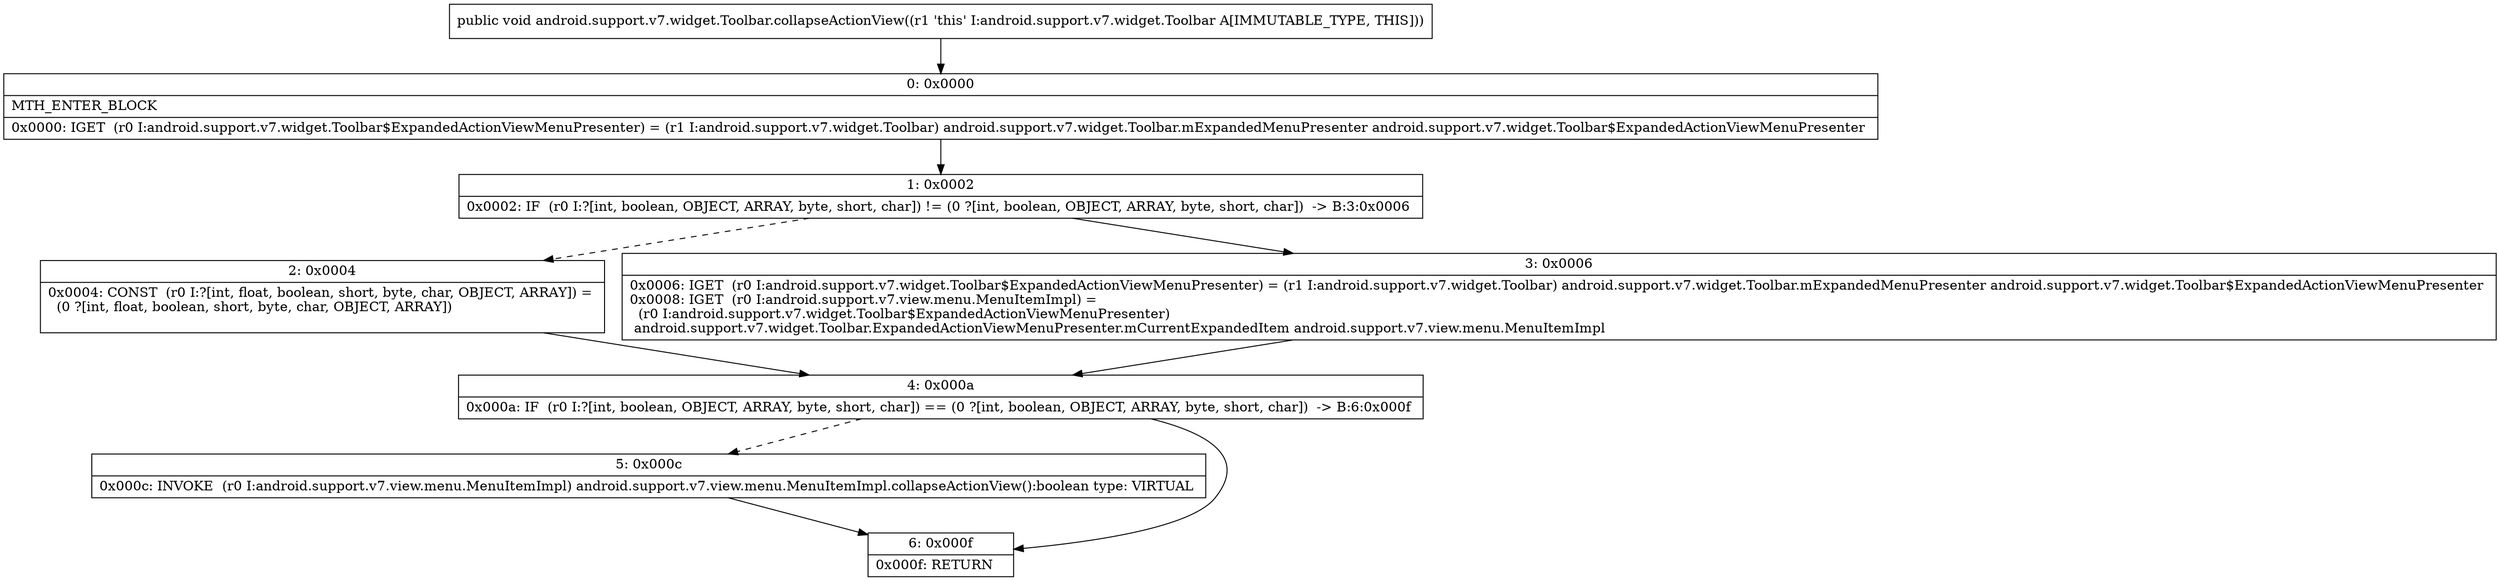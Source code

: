 digraph "CFG forandroid.support.v7.widget.Toolbar.collapseActionView()V" {
Node_0 [shape=record,label="{0\:\ 0x0000|MTH_ENTER_BLOCK\l|0x0000: IGET  (r0 I:android.support.v7.widget.Toolbar$ExpandedActionViewMenuPresenter) = (r1 I:android.support.v7.widget.Toolbar) android.support.v7.widget.Toolbar.mExpandedMenuPresenter android.support.v7.widget.Toolbar$ExpandedActionViewMenuPresenter \l}"];
Node_1 [shape=record,label="{1\:\ 0x0002|0x0002: IF  (r0 I:?[int, boolean, OBJECT, ARRAY, byte, short, char]) != (0 ?[int, boolean, OBJECT, ARRAY, byte, short, char])  \-\> B:3:0x0006 \l}"];
Node_2 [shape=record,label="{2\:\ 0x0004|0x0004: CONST  (r0 I:?[int, float, boolean, short, byte, char, OBJECT, ARRAY]) = \l  (0 ?[int, float, boolean, short, byte, char, OBJECT, ARRAY])\l \l}"];
Node_3 [shape=record,label="{3\:\ 0x0006|0x0006: IGET  (r0 I:android.support.v7.widget.Toolbar$ExpandedActionViewMenuPresenter) = (r1 I:android.support.v7.widget.Toolbar) android.support.v7.widget.Toolbar.mExpandedMenuPresenter android.support.v7.widget.Toolbar$ExpandedActionViewMenuPresenter \l0x0008: IGET  (r0 I:android.support.v7.view.menu.MenuItemImpl) = \l  (r0 I:android.support.v7.widget.Toolbar$ExpandedActionViewMenuPresenter)\l android.support.v7.widget.Toolbar.ExpandedActionViewMenuPresenter.mCurrentExpandedItem android.support.v7.view.menu.MenuItemImpl \l}"];
Node_4 [shape=record,label="{4\:\ 0x000a|0x000a: IF  (r0 I:?[int, boolean, OBJECT, ARRAY, byte, short, char]) == (0 ?[int, boolean, OBJECT, ARRAY, byte, short, char])  \-\> B:6:0x000f \l}"];
Node_5 [shape=record,label="{5\:\ 0x000c|0x000c: INVOKE  (r0 I:android.support.v7.view.menu.MenuItemImpl) android.support.v7.view.menu.MenuItemImpl.collapseActionView():boolean type: VIRTUAL \l}"];
Node_6 [shape=record,label="{6\:\ 0x000f|0x000f: RETURN   \l}"];
MethodNode[shape=record,label="{public void android.support.v7.widget.Toolbar.collapseActionView((r1 'this' I:android.support.v7.widget.Toolbar A[IMMUTABLE_TYPE, THIS])) }"];
MethodNode -> Node_0;
Node_0 -> Node_1;
Node_1 -> Node_2[style=dashed];
Node_1 -> Node_3;
Node_2 -> Node_4;
Node_3 -> Node_4;
Node_4 -> Node_5[style=dashed];
Node_4 -> Node_6;
Node_5 -> Node_6;
}

